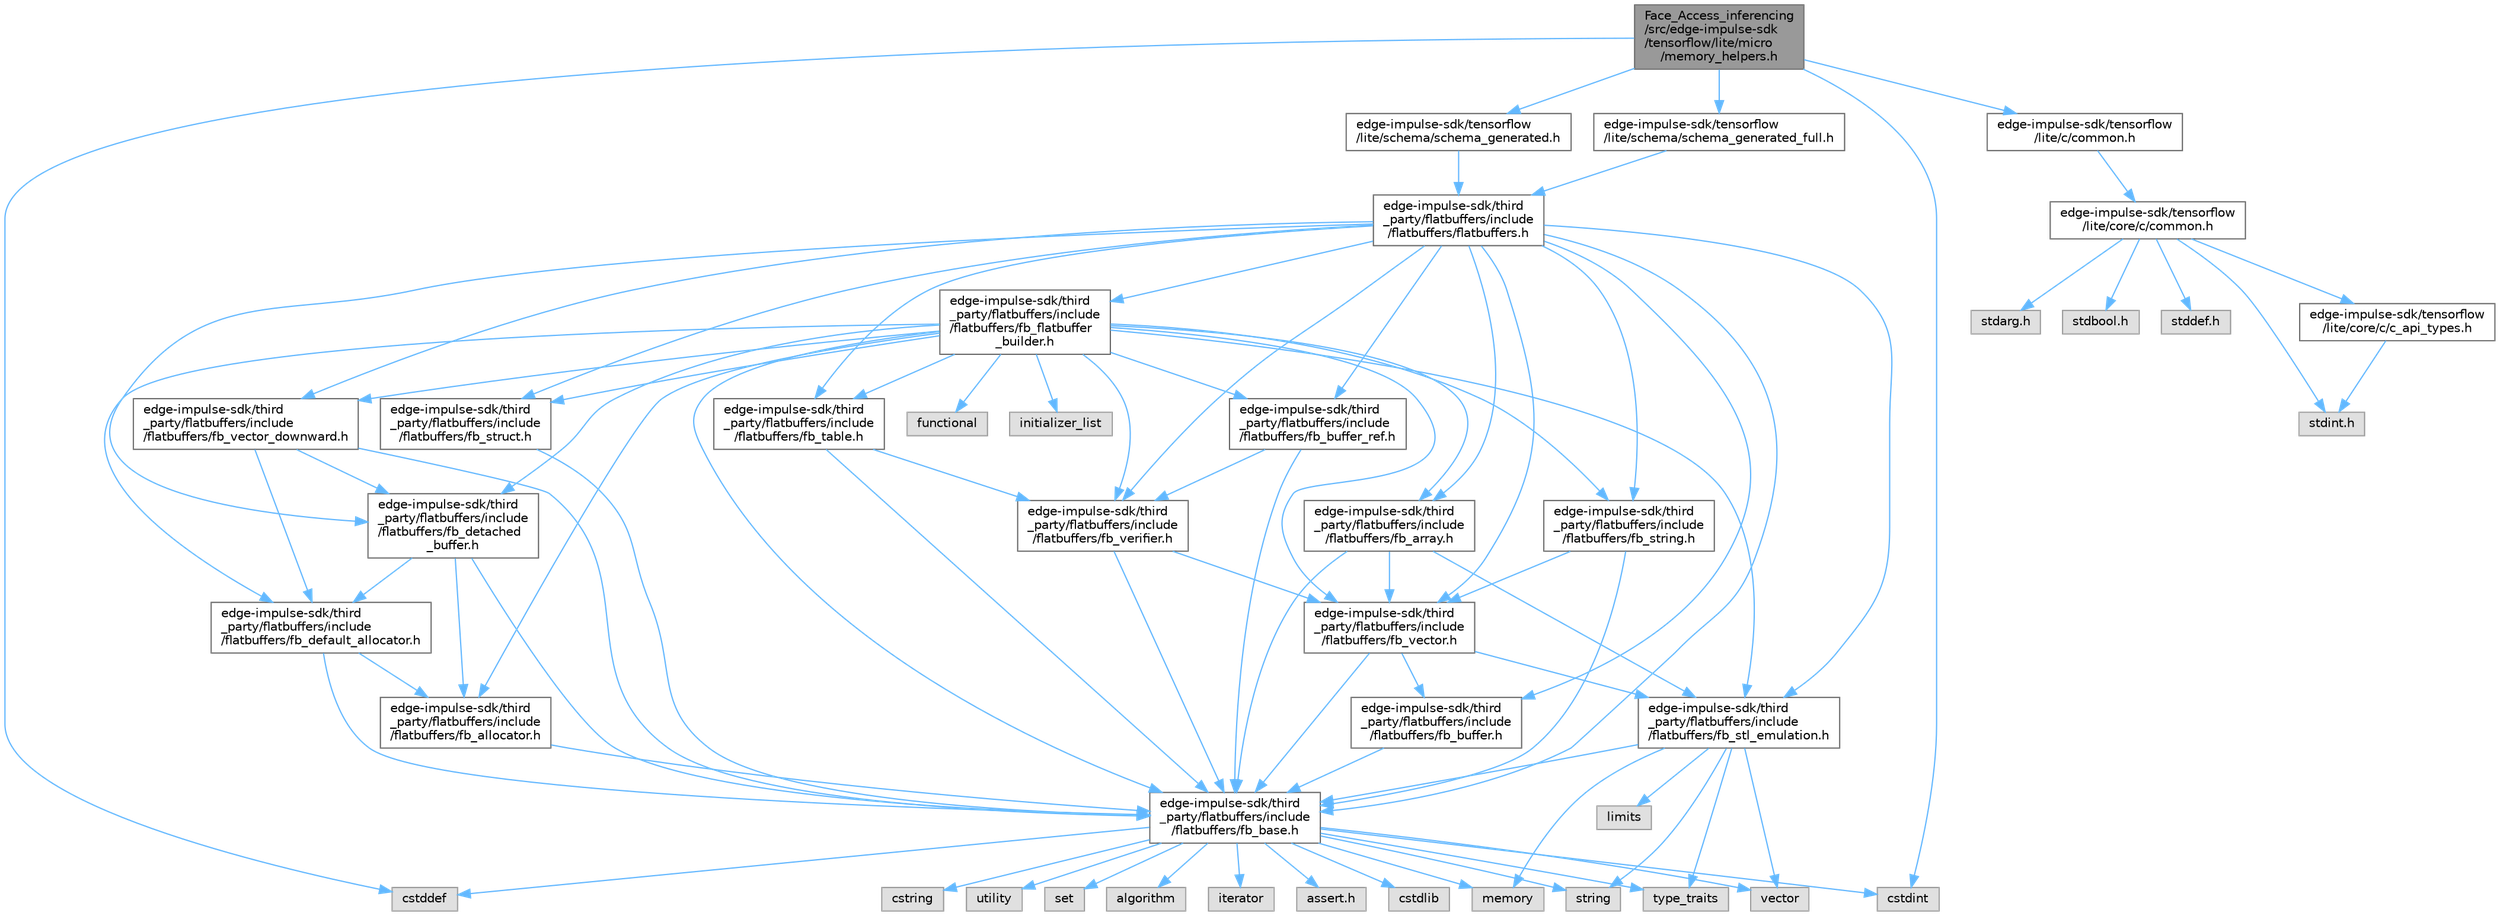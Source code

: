 digraph "Face_Access_inferencing/src/edge-impulse-sdk/tensorflow/lite/micro/memory_helpers.h"
{
 // LATEX_PDF_SIZE
  bgcolor="transparent";
  edge [fontname=Helvetica,fontsize=10,labelfontname=Helvetica,labelfontsize=10];
  node [fontname=Helvetica,fontsize=10,shape=box,height=0.2,width=0.4];
  Node1 [id="Node000001",label="Face_Access_inferencing\l/src/edge-impulse-sdk\l/tensorflow/lite/micro\l/memory_helpers.h",height=0.2,width=0.4,color="gray40", fillcolor="grey60", style="filled", fontcolor="black",tooltip=" "];
  Node1 -> Node2 [id="edge87_Node000001_Node000002",color="steelblue1",style="solid",tooltip=" "];
  Node2 [id="Node000002",label="cstddef",height=0.2,width=0.4,color="grey60", fillcolor="#E0E0E0", style="filled",tooltip=" "];
  Node1 -> Node3 [id="edge88_Node000001_Node000003",color="steelblue1",style="solid",tooltip=" "];
  Node3 [id="Node000003",label="cstdint",height=0.2,width=0.4,color="grey60", fillcolor="#E0E0E0", style="filled",tooltip=" "];
  Node1 -> Node4 [id="edge89_Node000001_Node000004",color="steelblue1",style="solid",tooltip=" "];
  Node4 [id="Node000004",label="edge-impulse-sdk/tensorflow\l/lite/c/common.h",height=0.2,width=0.4,color="grey40", fillcolor="white", style="filled",URL="$_face___access__inferencing_2src_2edge-impulse-sdk_2tensorflow_2lite_2c_2common_8h.html",tooltip=" "];
  Node4 -> Node5 [id="edge90_Node000004_Node000005",color="steelblue1",style="solid",tooltip=" "];
  Node5 [id="Node000005",label="edge-impulse-sdk/tensorflow\l/lite/core/c/common.h",height=0.2,width=0.4,color="grey40", fillcolor="white", style="filled",URL="$_face___access__inferencing_2src_2edge-impulse-sdk_2tensorflow_2lite_2core_2c_2common_8h.html",tooltip=" "];
  Node5 -> Node6 [id="edge91_Node000005_Node000006",color="steelblue1",style="solid",tooltip=" "];
  Node6 [id="Node000006",label="stdarg.h",height=0.2,width=0.4,color="grey60", fillcolor="#E0E0E0", style="filled",tooltip=" "];
  Node5 -> Node7 [id="edge92_Node000005_Node000007",color="steelblue1",style="solid",tooltip=" "];
  Node7 [id="Node000007",label="stdbool.h",height=0.2,width=0.4,color="grey60", fillcolor="#E0E0E0", style="filled",tooltip=" "];
  Node5 -> Node8 [id="edge93_Node000005_Node000008",color="steelblue1",style="solid",tooltip=" "];
  Node8 [id="Node000008",label="stddef.h",height=0.2,width=0.4,color="grey60", fillcolor="#E0E0E0", style="filled",tooltip=" "];
  Node5 -> Node9 [id="edge94_Node000005_Node000009",color="steelblue1",style="solid",tooltip=" "];
  Node9 [id="Node000009",label="stdint.h",height=0.2,width=0.4,color="grey60", fillcolor="#E0E0E0", style="filled",tooltip=" "];
  Node5 -> Node10 [id="edge95_Node000005_Node000010",color="steelblue1",style="solid",tooltip=" "];
  Node10 [id="Node000010",label="edge-impulse-sdk/tensorflow\l/lite/core/c/c_api_types.h",height=0.2,width=0.4,color="grey40", fillcolor="white", style="filled",URL="$_face___access__inferencing_2src_2edge-impulse-sdk_2tensorflow_2lite_2core_2c_2c__api__types_8h.html",tooltip=" "];
  Node10 -> Node9 [id="edge96_Node000010_Node000009",color="steelblue1",style="solid",tooltip=" "];
  Node1 -> Node11 [id="edge97_Node000001_Node000011",color="steelblue1",style="solid",tooltip=" "];
  Node11 [id="Node000011",label="edge-impulse-sdk/tensorflow\l/lite/schema/schema_generated.h",height=0.2,width=0.4,color="grey40", fillcolor="white", style="filled",URL="$_face___access__inferencing_2src_2edge-impulse-sdk_2tensorflow_2lite_2schema_2schema__generated_8h.html",tooltip=" "];
  Node11 -> Node12 [id="edge98_Node000011_Node000012",color="steelblue1",style="solid",tooltip=" "];
  Node12 [id="Node000012",label="edge-impulse-sdk/third\l_party/flatbuffers/include\l/flatbuffers/flatbuffers.h",height=0.2,width=0.4,color="grey40", fillcolor="white", style="filled",URL="$_face___access__inferencing_2src_2edge-impulse-sdk_2third__party_2flatbuffers_2include_2flatbuffers_2flatbuffers_8h.html",tooltip=" "];
  Node12 -> Node13 [id="edge99_Node000012_Node000013",color="steelblue1",style="solid",tooltip=" "];
  Node13 [id="Node000013",label="edge-impulse-sdk/third\l_party/flatbuffers/include\l/flatbuffers/fb_array.h",height=0.2,width=0.4,color="grey40", fillcolor="white", style="filled",URL="$fb__array_8h.html",tooltip=" "];
  Node13 -> Node14 [id="edge100_Node000013_Node000014",color="steelblue1",style="solid",tooltip=" "];
  Node14 [id="Node000014",label="edge-impulse-sdk/third\l_party/flatbuffers/include\l/flatbuffers/fb_base.h",height=0.2,width=0.4,color="grey40", fillcolor="white", style="filled",URL="$fb__base_8h.html",tooltip=" "];
  Node14 -> Node15 [id="edge101_Node000014_Node000015",color="steelblue1",style="solid",tooltip=" "];
  Node15 [id="Node000015",label="assert.h",height=0.2,width=0.4,color="grey60", fillcolor="#E0E0E0", style="filled",tooltip=" "];
  Node14 -> Node3 [id="edge102_Node000014_Node000003",color="steelblue1",style="solid",tooltip=" "];
  Node14 -> Node2 [id="edge103_Node000014_Node000002",color="steelblue1",style="solid",tooltip=" "];
  Node14 -> Node16 [id="edge104_Node000014_Node000016",color="steelblue1",style="solid",tooltip=" "];
  Node16 [id="Node000016",label="cstdlib",height=0.2,width=0.4,color="grey60", fillcolor="#E0E0E0", style="filled",tooltip=" "];
  Node14 -> Node17 [id="edge105_Node000014_Node000017",color="steelblue1",style="solid",tooltip=" "];
  Node17 [id="Node000017",label="cstring",height=0.2,width=0.4,color="grey60", fillcolor="#E0E0E0", style="filled",tooltip=" "];
  Node14 -> Node18 [id="edge106_Node000014_Node000018",color="steelblue1",style="solid",tooltip=" "];
  Node18 [id="Node000018",label="utility",height=0.2,width=0.4,color="grey60", fillcolor="#E0E0E0", style="filled",tooltip=" "];
  Node14 -> Node19 [id="edge107_Node000014_Node000019",color="steelblue1",style="solid",tooltip=" "];
  Node19 [id="Node000019",label="string",height=0.2,width=0.4,color="grey60", fillcolor="#E0E0E0", style="filled",tooltip=" "];
  Node14 -> Node20 [id="edge108_Node000014_Node000020",color="steelblue1",style="solid",tooltip=" "];
  Node20 [id="Node000020",label="type_traits",height=0.2,width=0.4,color="grey60", fillcolor="#E0E0E0", style="filled",tooltip=" "];
  Node14 -> Node21 [id="edge109_Node000014_Node000021",color="steelblue1",style="solid",tooltip=" "];
  Node21 [id="Node000021",label="vector",height=0.2,width=0.4,color="grey60", fillcolor="#E0E0E0", style="filled",tooltip=" "];
  Node14 -> Node22 [id="edge110_Node000014_Node000022",color="steelblue1",style="solid",tooltip=" "];
  Node22 [id="Node000022",label="set",height=0.2,width=0.4,color="grey60", fillcolor="#E0E0E0", style="filled",tooltip=" "];
  Node14 -> Node23 [id="edge111_Node000014_Node000023",color="steelblue1",style="solid",tooltip=" "];
  Node23 [id="Node000023",label="algorithm",height=0.2,width=0.4,color="grey60", fillcolor="#E0E0E0", style="filled",tooltip=" "];
  Node14 -> Node24 [id="edge112_Node000014_Node000024",color="steelblue1",style="solid",tooltip=" "];
  Node24 [id="Node000024",label="iterator",height=0.2,width=0.4,color="grey60", fillcolor="#E0E0E0", style="filled",tooltip=" "];
  Node14 -> Node25 [id="edge113_Node000014_Node000025",color="steelblue1",style="solid",tooltip=" "];
  Node25 [id="Node000025",label="memory",height=0.2,width=0.4,color="grey60", fillcolor="#E0E0E0", style="filled",tooltip=" "];
  Node13 -> Node26 [id="edge114_Node000013_Node000026",color="steelblue1",style="solid",tooltip=" "];
  Node26 [id="Node000026",label="edge-impulse-sdk/third\l_party/flatbuffers/include\l/flatbuffers/fb_stl_emulation.h",height=0.2,width=0.4,color="grey40", fillcolor="white", style="filled",URL="$fb__stl__emulation_8h.html",tooltip=" "];
  Node26 -> Node14 [id="edge115_Node000026_Node000014",color="steelblue1",style="solid",tooltip=" "];
  Node26 -> Node19 [id="edge116_Node000026_Node000019",color="steelblue1",style="solid",tooltip=" "];
  Node26 -> Node20 [id="edge117_Node000026_Node000020",color="steelblue1",style="solid",tooltip=" "];
  Node26 -> Node21 [id="edge118_Node000026_Node000021",color="steelblue1",style="solid",tooltip=" "];
  Node26 -> Node25 [id="edge119_Node000026_Node000025",color="steelblue1",style="solid",tooltip=" "];
  Node26 -> Node27 [id="edge120_Node000026_Node000027",color="steelblue1",style="solid",tooltip=" "];
  Node27 [id="Node000027",label="limits",height=0.2,width=0.4,color="grey60", fillcolor="#E0E0E0", style="filled",tooltip=" "];
  Node13 -> Node28 [id="edge121_Node000013_Node000028",color="steelblue1",style="solid",tooltip=" "];
  Node28 [id="Node000028",label="edge-impulse-sdk/third\l_party/flatbuffers/include\l/flatbuffers/fb_vector.h",height=0.2,width=0.4,color="grey40", fillcolor="white", style="filled",URL="$fb__vector_8h.html",tooltip=" "];
  Node28 -> Node14 [id="edge122_Node000028_Node000014",color="steelblue1",style="solid",tooltip=" "];
  Node28 -> Node29 [id="edge123_Node000028_Node000029",color="steelblue1",style="solid",tooltip=" "];
  Node29 [id="Node000029",label="edge-impulse-sdk/third\l_party/flatbuffers/include\l/flatbuffers/fb_buffer.h",height=0.2,width=0.4,color="grey40", fillcolor="white", style="filled",URL="$fb__buffer_8h.html",tooltip=" "];
  Node29 -> Node14 [id="edge124_Node000029_Node000014",color="steelblue1",style="solid",tooltip=" "];
  Node28 -> Node26 [id="edge125_Node000028_Node000026",color="steelblue1",style="solid",tooltip=" "];
  Node12 -> Node14 [id="edge126_Node000012_Node000014",color="steelblue1",style="solid",tooltip=" "];
  Node12 -> Node29 [id="edge127_Node000012_Node000029",color="steelblue1",style="solid",tooltip=" "];
  Node12 -> Node30 [id="edge128_Node000012_Node000030",color="steelblue1",style="solid",tooltip=" "];
  Node30 [id="Node000030",label="edge-impulse-sdk/third\l_party/flatbuffers/include\l/flatbuffers/fb_buffer_ref.h",height=0.2,width=0.4,color="grey40", fillcolor="white", style="filled",URL="$fb__buffer__ref_8h.html",tooltip=" "];
  Node30 -> Node14 [id="edge129_Node000030_Node000014",color="steelblue1",style="solid",tooltip=" "];
  Node30 -> Node31 [id="edge130_Node000030_Node000031",color="steelblue1",style="solid",tooltip=" "];
  Node31 [id="Node000031",label="edge-impulse-sdk/third\l_party/flatbuffers/include\l/flatbuffers/fb_verifier.h",height=0.2,width=0.4,color="grey40", fillcolor="white", style="filled",URL="$fb__verifier_8h.html",tooltip=" "];
  Node31 -> Node14 [id="edge131_Node000031_Node000014",color="steelblue1",style="solid",tooltip=" "];
  Node31 -> Node28 [id="edge132_Node000031_Node000028",color="steelblue1",style="solid",tooltip=" "];
  Node12 -> Node32 [id="edge133_Node000012_Node000032",color="steelblue1",style="solid",tooltip=" "];
  Node32 [id="Node000032",label="edge-impulse-sdk/third\l_party/flatbuffers/include\l/flatbuffers/fb_detached\l_buffer.h",height=0.2,width=0.4,color="grey40", fillcolor="white", style="filled",URL="$fb__detached__buffer_8h.html",tooltip=" "];
  Node32 -> Node33 [id="edge134_Node000032_Node000033",color="steelblue1",style="solid",tooltip=" "];
  Node33 [id="Node000033",label="edge-impulse-sdk/third\l_party/flatbuffers/include\l/flatbuffers/fb_allocator.h",height=0.2,width=0.4,color="grey40", fillcolor="white", style="filled",URL="$fb__allocator_8h.html",tooltip=" "];
  Node33 -> Node14 [id="edge135_Node000033_Node000014",color="steelblue1",style="solid",tooltip=" "];
  Node32 -> Node14 [id="edge136_Node000032_Node000014",color="steelblue1",style="solid",tooltip=" "];
  Node32 -> Node34 [id="edge137_Node000032_Node000034",color="steelblue1",style="solid",tooltip=" "];
  Node34 [id="Node000034",label="edge-impulse-sdk/third\l_party/flatbuffers/include\l/flatbuffers/fb_default_allocator.h",height=0.2,width=0.4,color="grey40", fillcolor="white", style="filled",URL="$fb__default__allocator_8h.html",tooltip=" "];
  Node34 -> Node33 [id="edge138_Node000034_Node000033",color="steelblue1",style="solid",tooltip=" "];
  Node34 -> Node14 [id="edge139_Node000034_Node000014",color="steelblue1",style="solid",tooltip=" "];
  Node12 -> Node35 [id="edge140_Node000012_Node000035",color="steelblue1",style="solid",tooltip=" "];
  Node35 [id="Node000035",label="edge-impulse-sdk/third\l_party/flatbuffers/include\l/flatbuffers/fb_flatbuffer\l_builder.h",height=0.2,width=0.4,color="grey40", fillcolor="white", style="filled",URL="$fb__flatbuffer__builder_8h.html",tooltip=" "];
  Node35 -> Node36 [id="edge141_Node000035_Node000036",color="steelblue1",style="solid",tooltip=" "];
  Node36 [id="Node000036",label="functional",height=0.2,width=0.4,color="grey60", fillcolor="#E0E0E0", style="filled",tooltip=" "];
  Node35 -> Node37 [id="edge142_Node000035_Node000037",color="steelblue1",style="solid",tooltip=" "];
  Node37 [id="Node000037",label="initializer_list",height=0.2,width=0.4,color="grey60", fillcolor="#E0E0E0", style="filled",tooltip=" "];
  Node35 -> Node33 [id="edge143_Node000035_Node000033",color="steelblue1",style="solid",tooltip=" "];
  Node35 -> Node13 [id="edge144_Node000035_Node000013",color="steelblue1",style="solid",tooltip=" "];
  Node35 -> Node14 [id="edge145_Node000035_Node000014",color="steelblue1",style="solid",tooltip=" "];
  Node35 -> Node30 [id="edge146_Node000035_Node000030",color="steelblue1",style="solid",tooltip=" "];
  Node35 -> Node34 [id="edge147_Node000035_Node000034",color="steelblue1",style="solid",tooltip=" "];
  Node35 -> Node32 [id="edge148_Node000035_Node000032",color="steelblue1",style="solid",tooltip=" "];
  Node35 -> Node26 [id="edge149_Node000035_Node000026",color="steelblue1",style="solid",tooltip=" "];
  Node35 -> Node38 [id="edge150_Node000035_Node000038",color="steelblue1",style="solid",tooltip=" "];
  Node38 [id="Node000038",label="edge-impulse-sdk/third\l_party/flatbuffers/include\l/flatbuffers/fb_string.h",height=0.2,width=0.4,color="grey40", fillcolor="white", style="filled",URL="$fb__string_8h.html",tooltip=" "];
  Node38 -> Node14 [id="edge151_Node000038_Node000014",color="steelblue1",style="solid",tooltip=" "];
  Node38 -> Node28 [id="edge152_Node000038_Node000028",color="steelblue1",style="solid",tooltip=" "];
  Node35 -> Node39 [id="edge153_Node000035_Node000039",color="steelblue1",style="solid",tooltip=" "];
  Node39 [id="Node000039",label="edge-impulse-sdk/third\l_party/flatbuffers/include\l/flatbuffers/fb_struct.h",height=0.2,width=0.4,color="grey40", fillcolor="white", style="filled",URL="$fb__struct_8h.html",tooltip=" "];
  Node39 -> Node14 [id="edge154_Node000039_Node000014",color="steelblue1",style="solid",tooltip=" "];
  Node35 -> Node40 [id="edge155_Node000035_Node000040",color="steelblue1",style="solid",tooltip=" "];
  Node40 [id="Node000040",label="edge-impulse-sdk/third\l_party/flatbuffers/include\l/flatbuffers/fb_table.h",height=0.2,width=0.4,color="grey40", fillcolor="white", style="filled",URL="$fb__table_8h.html",tooltip=" "];
  Node40 -> Node14 [id="edge156_Node000040_Node000014",color="steelblue1",style="solid",tooltip=" "];
  Node40 -> Node31 [id="edge157_Node000040_Node000031",color="steelblue1",style="solid",tooltip=" "];
  Node35 -> Node28 [id="edge158_Node000035_Node000028",color="steelblue1",style="solid",tooltip=" "];
  Node35 -> Node41 [id="edge159_Node000035_Node000041",color="steelblue1",style="solid",tooltip=" "];
  Node41 [id="Node000041",label="edge-impulse-sdk/third\l_party/flatbuffers/include\l/flatbuffers/fb_vector_downward.h",height=0.2,width=0.4,color="grey40", fillcolor="white", style="filled",URL="$fb__vector__downward_8h.html",tooltip=" "];
  Node41 -> Node14 [id="edge160_Node000041_Node000014",color="steelblue1",style="solid",tooltip=" "];
  Node41 -> Node34 [id="edge161_Node000041_Node000034",color="steelblue1",style="solid",tooltip=" "];
  Node41 -> Node32 [id="edge162_Node000041_Node000032",color="steelblue1",style="solid",tooltip=" "];
  Node35 -> Node31 [id="edge163_Node000035_Node000031",color="steelblue1",style="solid",tooltip=" "];
  Node12 -> Node26 [id="edge164_Node000012_Node000026",color="steelblue1",style="solid",tooltip=" "];
  Node12 -> Node38 [id="edge165_Node000012_Node000038",color="steelblue1",style="solid",tooltip=" "];
  Node12 -> Node39 [id="edge166_Node000012_Node000039",color="steelblue1",style="solid",tooltip=" "];
  Node12 -> Node40 [id="edge167_Node000012_Node000040",color="steelblue1",style="solid",tooltip=" "];
  Node12 -> Node28 [id="edge168_Node000012_Node000028",color="steelblue1",style="solid",tooltip=" "];
  Node12 -> Node41 [id="edge169_Node000012_Node000041",color="steelblue1",style="solid",tooltip=" "];
  Node12 -> Node31 [id="edge170_Node000012_Node000031",color="steelblue1",style="solid",tooltip=" "];
  Node1 -> Node42 [id="edge171_Node000001_Node000042",color="steelblue1",style="solid",tooltip=" "];
  Node42 [id="Node000042",label="edge-impulse-sdk/tensorflow\l/lite/schema/schema_generated_full.h",height=0.2,width=0.4,color="grey40", fillcolor="white", style="filled",URL="$schema__generated__full_8h.html",tooltip=" "];
  Node42 -> Node12 [id="edge172_Node000042_Node000012",color="steelblue1",style="solid",tooltip=" "];
}
